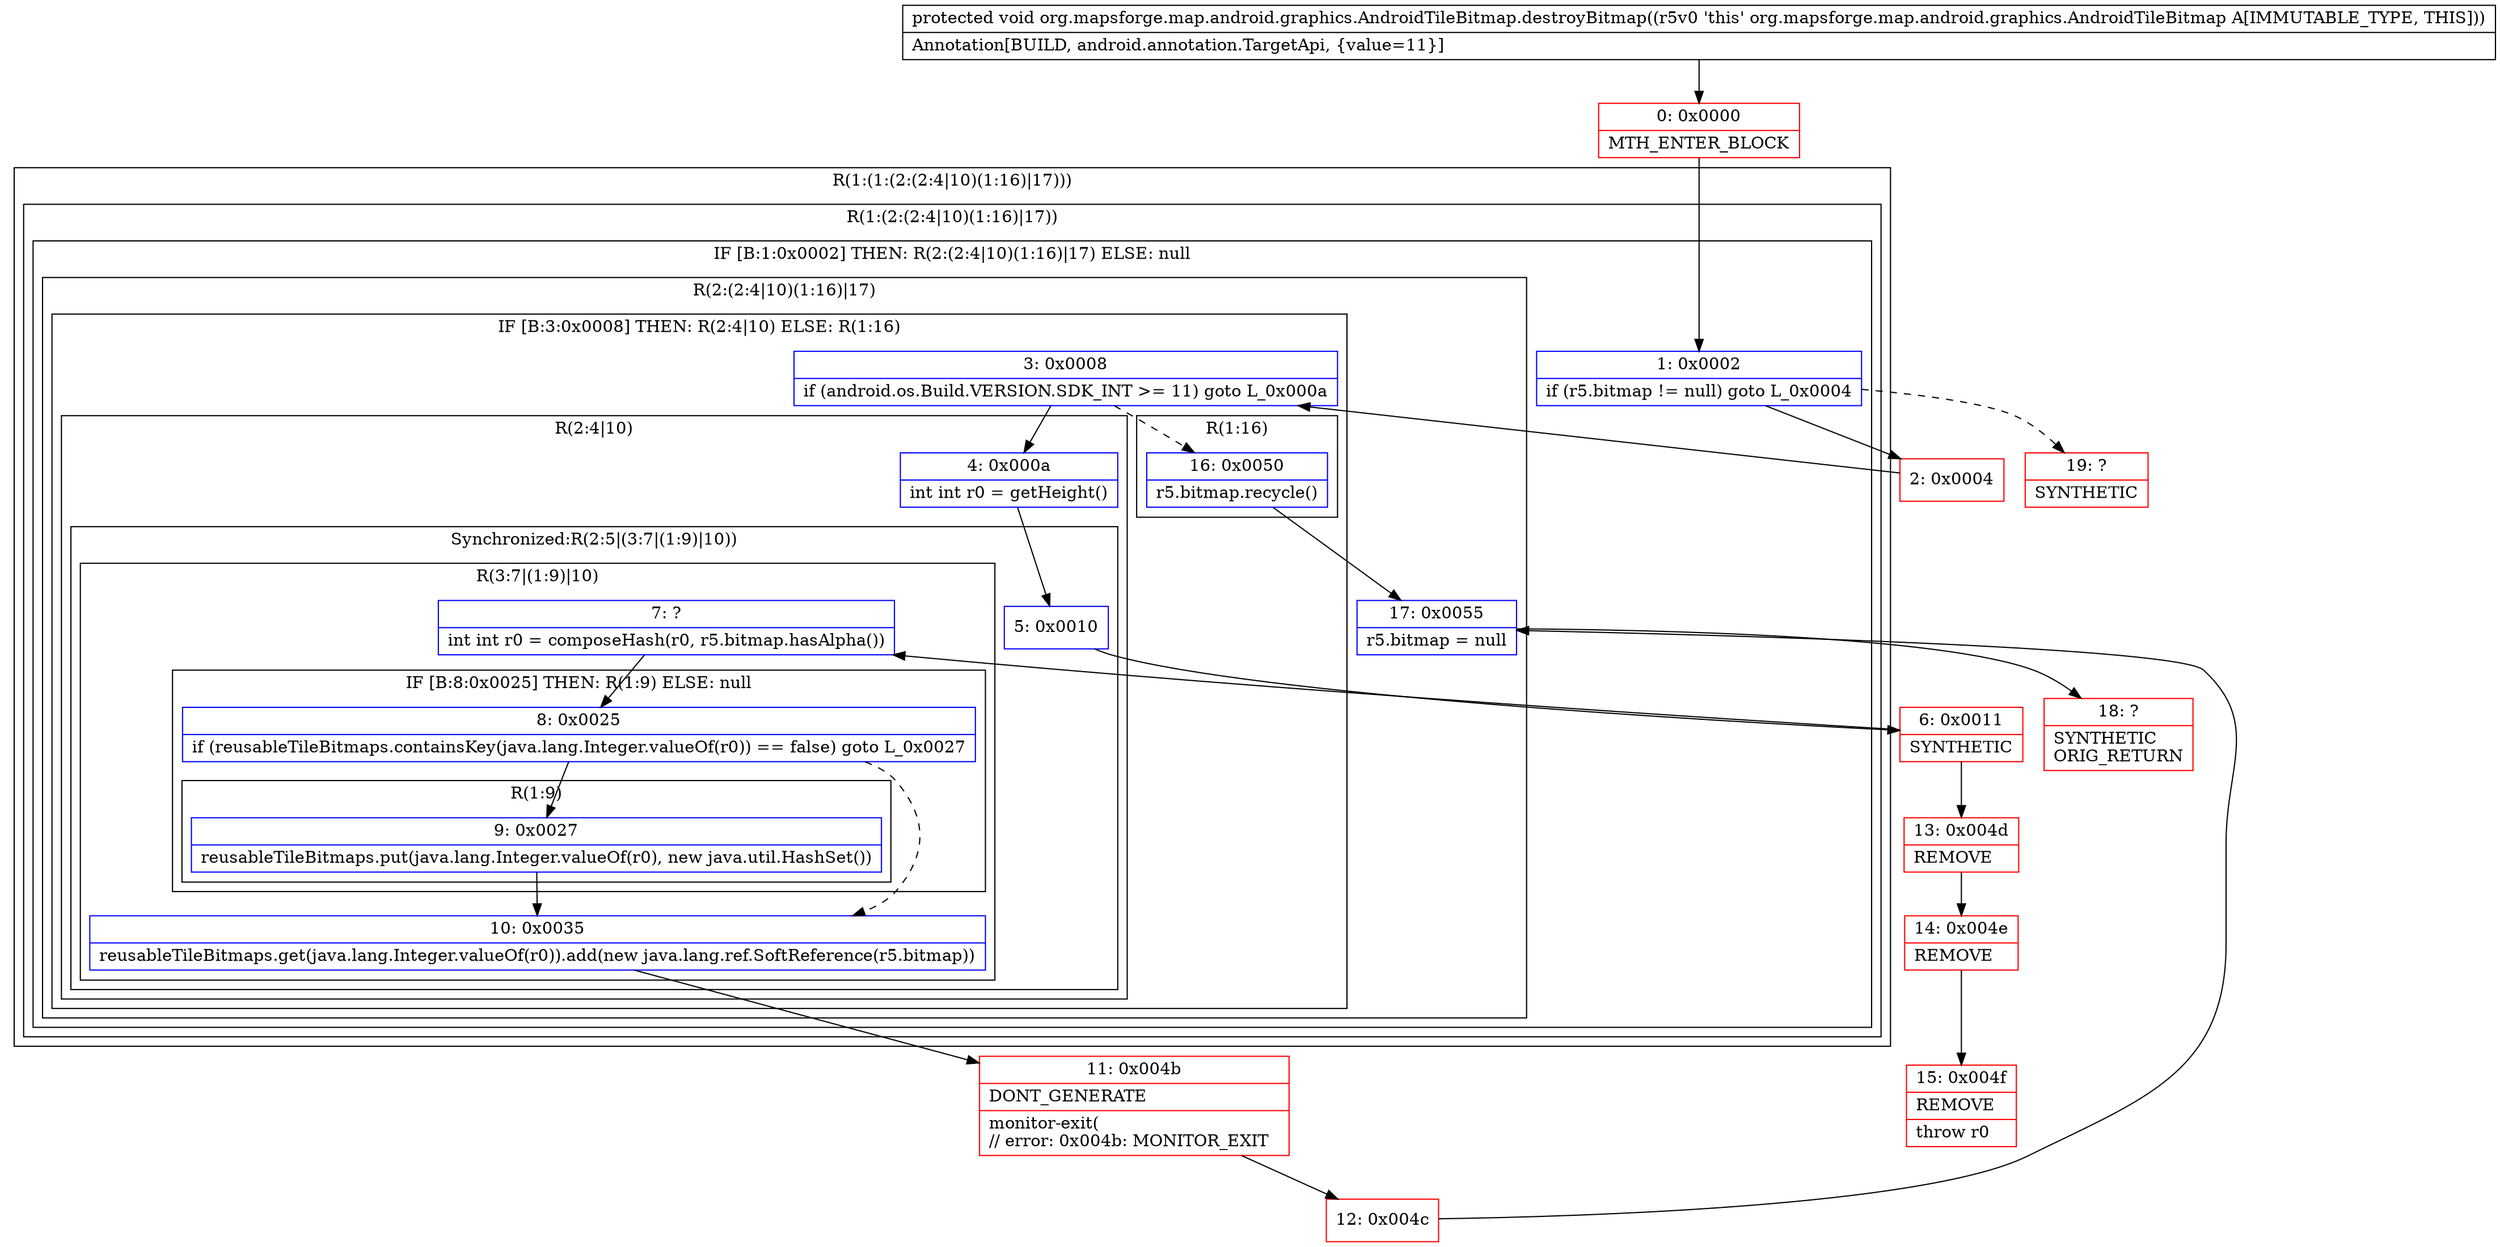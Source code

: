 digraph "CFG fororg.mapsforge.map.android.graphics.AndroidTileBitmap.destroyBitmap()V" {
subgraph cluster_Region_2108071201 {
label = "R(1:(1:(2:(2:4|10)(1:16)|17)))";
node [shape=record,color=blue];
subgraph cluster_Region_1007712740 {
label = "R(1:(2:(2:4|10)(1:16)|17))";
node [shape=record,color=blue];
subgraph cluster_IfRegion_1883822740 {
label = "IF [B:1:0x0002] THEN: R(2:(2:4|10)(1:16)|17) ELSE: null";
node [shape=record,color=blue];
Node_1 [shape=record,label="{1\:\ 0x0002|if (r5.bitmap != null) goto L_0x0004\l}"];
subgraph cluster_Region_706796588 {
label = "R(2:(2:4|10)(1:16)|17)";
node [shape=record,color=blue];
subgraph cluster_IfRegion_1663435740 {
label = "IF [B:3:0x0008] THEN: R(2:4|10) ELSE: R(1:16)";
node [shape=record,color=blue];
Node_3 [shape=record,label="{3\:\ 0x0008|if (android.os.Build.VERSION.SDK_INT \>= 11) goto L_0x000a\l}"];
subgraph cluster_Region_1561273106 {
label = "R(2:4|10)";
node [shape=record,color=blue];
Node_4 [shape=record,label="{4\:\ 0x000a|int int r0 = getHeight()\l}"];
subgraph cluster_SynchronizedRegion_1548126469 {
label = "Synchronized:R(2:5|(3:7|(1:9)|10))";
node [shape=record,color=blue];
Node_5 [shape=record,label="{5\:\ 0x0010}"];
subgraph cluster_Region_634000933 {
label = "R(3:7|(1:9)|10)";
node [shape=record,color=blue];
Node_7 [shape=record,label="{7\:\ ?|int int r0 = composeHash(r0, r5.bitmap.hasAlpha())\l}"];
subgraph cluster_IfRegion_1686504885 {
label = "IF [B:8:0x0025] THEN: R(1:9) ELSE: null";
node [shape=record,color=blue];
Node_8 [shape=record,label="{8\:\ 0x0025|if (reusableTileBitmaps.containsKey(java.lang.Integer.valueOf(r0)) == false) goto L_0x0027\l}"];
subgraph cluster_Region_1539771287 {
label = "R(1:9)";
node [shape=record,color=blue];
Node_9 [shape=record,label="{9\:\ 0x0027|reusableTileBitmaps.put(java.lang.Integer.valueOf(r0), new java.util.HashSet())\l}"];
}
}
Node_10 [shape=record,label="{10\:\ 0x0035|reusableTileBitmaps.get(java.lang.Integer.valueOf(r0)).add(new java.lang.ref.SoftReference(r5.bitmap))\l}"];
}
}
}
subgraph cluster_Region_1793881187 {
label = "R(1:16)";
node [shape=record,color=blue];
Node_16 [shape=record,label="{16\:\ 0x0050|r5.bitmap.recycle()\l}"];
}
}
Node_17 [shape=record,label="{17\:\ 0x0055|r5.bitmap = null\l}"];
}
}
}
}
Node_0 [shape=record,color=red,label="{0\:\ 0x0000|MTH_ENTER_BLOCK\l}"];
Node_2 [shape=record,color=red,label="{2\:\ 0x0004}"];
Node_6 [shape=record,color=red,label="{6\:\ 0x0011|SYNTHETIC\l}"];
Node_11 [shape=record,color=red,label="{11\:\ 0x004b|DONT_GENERATE\l|monitor\-exit(\l\/\/ error: 0x004b: MONITOR_EXIT  \l}"];
Node_12 [shape=record,color=red,label="{12\:\ 0x004c}"];
Node_13 [shape=record,color=red,label="{13\:\ 0x004d|REMOVE\l}"];
Node_14 [shape=record,color=red,label="{14\:\ 0x004e|REMOVE\l}"];
Node_15 [shape=record,color=red,label="{15\:\ 0x004f|REMOVE\l|throw r0\l}"];
Node_18 [shape=record,color=red,label="{18\:\ ?|SYNTHETIC\lORIG_RETURN\l}"];
Node_19 [shape=record,color=red,label="{19\:\ ?|SYNTHETIC\l}"];
MethodNode[shape=record,label="{protected void org.mapsforge.map.android.graphics.AndroidTileBitmap.destroyBitmap((r5v0 'this' org.mapsforge.map.android.graphics.AndroidTileBitmap A[IMMUTABLE_TYPE, THIS]))  | Annotation[BUILD, android.annotation.TargetApi, \{value=11\}]\l}"];
MethodNode -> Node_0;
Node_1 -> Node_2;
Node_1 -> Node_19[style=dashed];
Node_3 -> Node_4;
Node_3 -> Node_16[style=dashed];
Node_4 -> Node_5;
Node_5 -> Node_6;
Node_7 -> Node_8;
Node_8 -> Node_9;
Node_8 -> Node_10[style=dashed];
Node_9 -> Node_10;
Node_10 -> Node_11;
Node_16 -> Node_17;
Node_17 -> Node_18;
Node_0 -> Node_1;
Node_2 -> Node_3;
Node_6 -> Node_7;
Node_6 -> Node_13;
Node_11 -> Node_12;
Node_12 -> Node_17;
Node_13 -> Node_14;
Node_14 -> Node_15;
}

